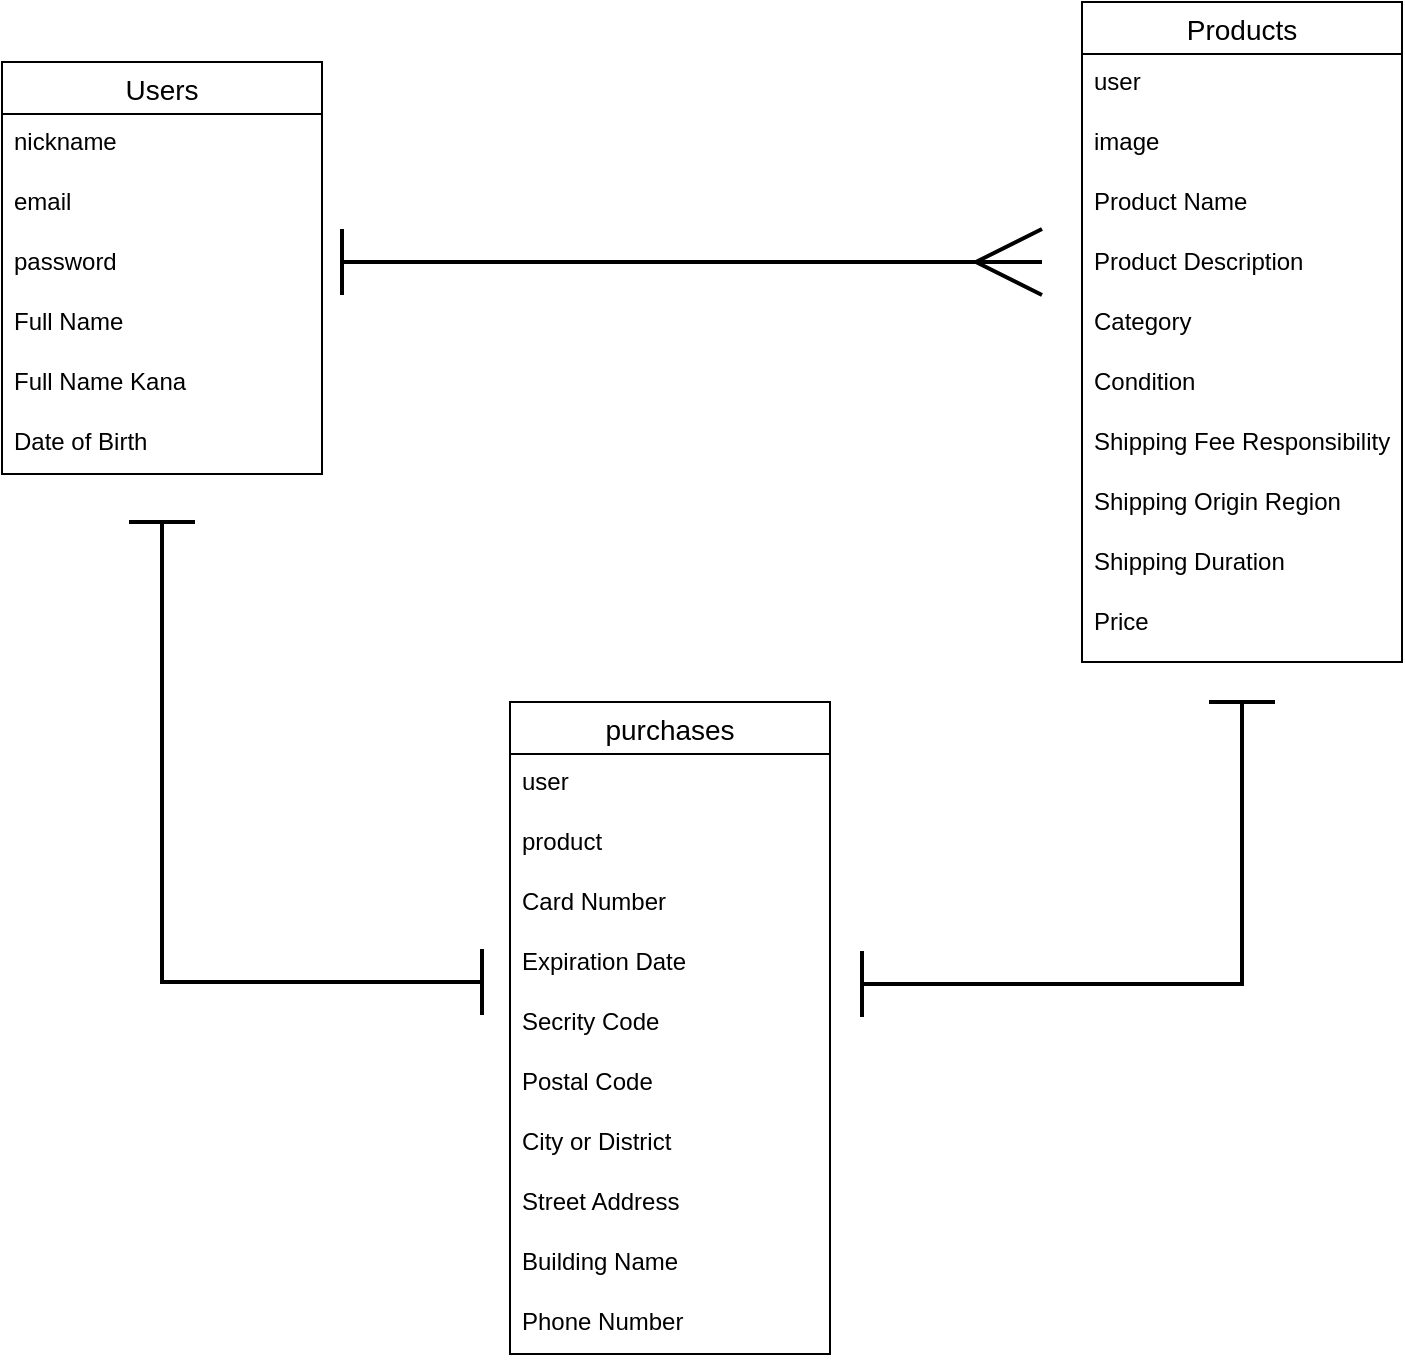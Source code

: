 <mxfile>
    <diagram id="C0V_ddlSkA2Mekc8LIzD" name="ページ1">
        <mxGraphModel dx="1227" dy="927" grid="1" gridSize="10" guides="1" tooltips="1" connect="1" arrows="1" fold="1" page="1" pageScale="1" pageWidth="827" pageHeight="1169" math="0" shadow="0">
            <root>
                <mxCell id="0"/>
                <mxCell id="1" parent="0"/>
                <mxCell id="56" value="Users" style="swimlane;fontStyle=0;childLayout=stackLayout;horizontal=1;startSize=26;horizontalStack=0;resizeParent=1;resizeParentMax=0;resizeLast=0;collapsible=1;marginBottom=0;align=center;fontSize=14;" vertex="1" parent="1">
                    <mxGeometry x="80" y="160" width="160" height="206" as="geometry"/>
                </mxCell>
                <mxCell id="57" value="nickname" style="text;strokeColor=none;fillColor=none;spacingLeft=4;spacingRight=4;overflow=hidden;rotatable=0;points=[[0,0.5],[1,0.5]];portConstraint=eastwest;fontSize=12;" vertex="1" parent="56">
                    <mxGeometry y="26" width="160" height="30" as="geometry"/>
                </mxCell>
                <mxCell id="58" value="email" style="text;strokeColor=none;fillColor=none;spacingLeft=4;spacingRight=4;overflow=hidden;rotatable=0;points=[[0,0.5],[1,0.5]];portConstraint=eastwest;fontSize=12;" vertex="1" parent="56">
                    <mxGeometry y="56" width="160" height="30" as="geometry"/>
                </mxCell>
                <mxCell id="59" value="password" style="text;strokeColor=none;fillColor=none;spacingLeft=4;spacingRight=4;overflow=hidden;rotatable=0;points=[[0,0.5],[1,0.5]];portConstraint=eastwest;fontSize=12;" vertex="1" parent="56">
                    <mxGeometry y="86" width="160" height="30" as="geometry"/>
                </mxCell>
                <mxCell id="60" value="Full Name" style="text;strokeColor=none;fillColor=none;spacingLeft=4;spacingRight=4;overflow=hidden;rotatable=0;points=[[0,0.5],[1,0.5]];portConstraint=eastwest;fontSize=12;" vertex="1" parent="56">
                    <mxGeometry y="116" width="160" height="30" as="geometry"/>
                </mxCell>
                <mxCell id="62" value="Full Name Kana" style="text;strokeColor=none;fillColor=none;spacingLeft=4;spacingRight=4;overflow=hidden;rotatable=0;points=[[0,0.5],[1,0.5]];portConstraint=eastwest;fontSize=12;" vertex="1" parent="56">
                    <mxGeometry y="146" width="160" height="30" as="geometry"/>
                </mxCell>
                <mxCell id="61" value="Date of Birth" style="text;strokeColor=none;fillColor=none;spacingLeft=4;spacingRight=4;overflow=hidden;rotatable=0;points=[[0,0.5],[1,0.5]];portConstraint=eastwest;fontSize=12;" vertex="1" parent="56">
                    <mxGeometry y="176" width="160" height="30" as="geometry"/>
                </mxCell>
                <mxCell id="63" value="Products" style="swimlane;fontStyle=0;childLayout=stackLayout;horizontal=1;startSize=26;horizontalStack=0;resizeParent=1;resizeParentMax=0;resizeLast=0;collapsible=1;marginBottom=0;align=center;fontSize=14;" vertex="1" parent="1">
                    <mxGeometry x="620" y="130" width="160" height="330" as="geometry"/>
                </mxCell>
                <mxCell id="64" value="user" style="text;strokeColor=none;fillColor=none;spacingLeft=4;spacingRight=4;overflow=hidden;rotatable=0;points=[[0,0.5],[1,0.5]];portConstraint=eastwest;fontSize=12;" vertex="1" parent="63">
                    <mxGeometry y="26" width="160" height="30" as="geometry"/>
                </mxCell>
                <mxCell id="65" value="image" style="text;strokeColor=none;fillColor=none;spacingLeft=4;spacingRight=4;overflow=hidden;rotatable=0;points=[[0,0.5],[1,0.5]];portConstraint=eastwest;fontSize=12;" vertex="1" parent="63">
                    <mxGeometry y="56" width="160" height="30" as="geometry"/>
                </mxCell>
                <mxCell id="67" value="Product Name" style="text;strokeColor=none;fillColor=none;spacingLeft=4;spacingRight=4;overflow=hidden;rotatable=0;points=[[0,0.5],[1,0.5]];portConstraint=eastwest;fontSize=12;" vertex="1" parent="63">
                    <mxGeometry y="86" width="160" height="30" as="geometry"/>
                </mxCell>
                <mxCell id="68" value="Product Description" style="text;strokeColor=none;fillColor=none;spacingLeft=4;spacingRight=4;overflow=hidden;rotatable=0;points=[[0,0.5],[1,0.5]];portConstraint=eastwest;fontSize=12;" vertex="1" parent="63">
                    <mxGeometry y="116" width="160" height="30" as="geometry"/>
                </mxCell>
                <mxCell id="69" value="Category" style="text;strokeColor=none;fillColor=none;spacingLeft=4;spacingRight=4;overflow=hidden;rotatable=0;points=[[0,0.5],[1,0.5]];portConstraint=eastwest;fontSize=12;" vertex="1" parent="63">
                    <mxGeometry y="146" width="160" height="30" as="geometry"/>
                </mxCell>
                <mxCell id="70" value="Condition" style="text;strokeColor=none;fillColor=none;spacingLeft=4;spacingRight=4;overflow=hidden;rotatable=0;points=[[0,0.5],[1,0.5]];portConstraint=eastwest;fontSize=12;" vertex="1" parent="63">
                    <mxGeometry y="176" width="160" height="30" as="geometry"/>
                </mxCell>
                <mxCell id="72" value="Shipping Fee Responsibility" style="text;strokeColor=none;fillColor=none;spacingLeft=4;spacingRight=4;overflow=hidden;rotatable=0;points=[[0,0.5],[1,0.5]];portConstraint=eastwest;fontSize=12;" vertex="1" parent="63">
                    <mxGeometry y="206" width="160" height="30" as="geometry"/>
                </mxCell>
                <mxCell id="73" value="Shipping Origin Region" style="text;strokeColor=none;fillColor=none;spacingLeft=4;spacingRight=4;overflow=hidden;rotatable=0;points=[[0,0.5],[1,0.5]];portConstraint=eastwest;fontSize=12;" vertex="1" parent="63">
                    <mxGeometry y="236" width="160" height="30" as="geometry"/>
                </mxCell>
                <mxCell id="71" value="Shipping Duration" style="text;strokeColor=none;fillColor=none;spacingLeft=4;spacingRight=4;overflow=hidden;rotatable=0;points=[[0,0.5],[1,0.5]];portConstraint=eastwest;fontSize=12;" vertex="1" parent="63">
                    <mxGeometry y="266" width="160" height="30" as="geometry"/>
                </mxCell>
                <mxCell id="93" value="Price" style="text;strokeColor=none;fillColor=none;spacingLeft=4;spacingRight=4;overflow=hidden;rotatable=0;points=[[0,0.5],[1,0.5]];portConstraint=eastwest;fontSize=12;" vertex="1" parent="63">
                    <mxGeometry y="296" width="160" height="34" as="geometry"/>
                </mxCell>
                <mxCell id="82" value="purchases" style="swimlane;fontStyle=0;childLayout=stackLayout;horizontal=1;startSize=26;horizontalStack=0;resizeParent=1;resizeParentMax=0;resizeLast=0;collapsible=1;marginBottom=0;align=center;fontSize=14;" vertex="1" parent="1">
                    <mxGeometry x="334" y="480" width="160" height="326" as="geometry"/>
                </mxCell>
                <mxCell id="83" value="user" style="text;strokeColor=none;fillColor=none;spacingLeft=4;spacingRight=4;overflow=hidden;rotatable=0;points=[[0,0.5],[1,0.5]];portConstraint=eastwest;fontSize=12;" vertex="1" parent="82">
                    <mxGeometry y="26" width="160" height="30" as="geometry"/>
                </mxCell>
                <mxCell id="84" value="product" style="text;strokeColor=none;fillColor=none;spacingLeft=4;spacingRight=4;overflow=hidden;rotatable=0;points=[[0,0.5],[1,0.5]];portConstraint=eastwest;fontSize=12;" vertex="1" parent="82">
                    <mxGeometry y="56" width="160" height="30" as="geometry"/>
                </mxCell>
                <mxCell id="85" value="Card Number" style="text;strokeColor=none;fillColor=none;spacingLeft=4;spacingRight=4;overflow=hidden;rotatable=0;points=[[0,0.5],[1,0.5]];portConstraint=eastwest;fontSize=12;" vertex="1" parent="82">
                    <mxGeometry y="86" width="160" height="30" as="geometry"/>
                </mxCell>
                <mxCell id="86" value="Expiration Date" style="text;strokeColor=none;fillColor=none;spacingLeft=4;spacingRight=4;overflow=hidden;rotatable=0;points=[[0,0.5],[1,0.5]];portConstraint=eastwest;fontSize=12;" vertex="1" parent="82">
                    <mxGeometry y="116" width="160" height="30" as="geometry"/>
                </mxCell>
                <mxCell id="87" value="Secrity Code" style="text;strokeColor=none;fillColor=none;spacingLeft=4;spacingRight=4;overflow=hidden;rotatable=0;points=[[0,0.5],[1,0.5]];portConstraint=eastwest;fontSize=12;" vertex="1" parent="82">
                    <mxGeometry y="146" width="160" height="30" as="geometry"/>
                </mxCell>
                <mxCell id="88" value="Postal Code" style="text;strokeColor=none;fillColor=none;spacingLeft=4;spacingRight=4;overflow=hidden;rotatable=0;points=[[0,0.5],[1,0.5]];portConstraint=eastwest;fontSize=12;" vertex="1" parent="82">
                    <mxGeometry y="176" width="160" height="30" as="geometry"/>
                </mxCell>
                <mxCell id="89" value="City or District" style="text;strokeColor=none;fillColor=none;spacingLeft=4;spacingRight=4;overflow=hidden;rotatable=0;points=[[0,0.5],[1,0.5]];portConstraint=eastwest;fontSize=12;" vertex="1" parent="82">
                    <mxGeometry y="206" width="160" height="30" as="geometry"/>
                </mxCell>
                <mxCell id="90" value="Street Address" style="text;strokeColor=none;fillColor=none;spacingLeft=4;spacingRight=4;overflow=hidden;rotatable=0;points=[[0,0.5],[1,0.5]];portConstraint=eastwest;fontSize=12;" vertex="1" parent="82">
                    <mxGeometry y="236" width="160" height="30" as="geometry"/>
                </mxCell>
                <mxCell id="91" value="Building Name" style="text;strokeColor=none;fillColor=none;spacingLeft=4;spacingRight=4;overflow=hidden;rotatable=0;points=[[0,0.5],[1,0.5]];portConstraint=eastwest;fontSize=12;" vertex="1" parent="82">
                    <mxGeometry y="266" width="160" height="30" as="geometry"/>
                </mxCell>
                <mxCell id="92" value="Phone Number" style="text;strokeColor=none;fillColor=none;spacingLeft=4;spacingRight=4;overflow=hidden;rotatable=0;points=[[0,0.5],[1,0.5]];portConstraint=eastwest;fontSize=12;" vertex="1" parent="82">
                    <mxGeometry y="296" width="160" height="30" as="geometry"/>
                </mxCell>
                <mxCell id="94" value="" style="endArrow=ERmany;html=1;rounded=0;startArrow=baseDash;startFill=0;endFill=0;targetPerimeterSpacing=0;strokeWidth=2;endSize=30;startSize=30;" edge="1" parent="1">
                    <mxGeometry relative="1" as="geometry">
                        <mxPoint x="250" y="260" as="sourcePoint"/>
                        <mxPoint x="600" y="260" as="targetPoint"/>
                    </mxGeometry>
                </mxCell>
                <mxCell id="96" value="" style="endArrow=baseDash;html=1;rounded=0;strokeWidth=2;startSize=30;endSize=30;targetPerimeterSpacing=0;edgeStyle=orthogonalEdgeStyle;startArrow=baseDash;startFill=0;endFill=0;" edge="1" parent="1">
                    <mxGeometry relative="1" as="geometry">
                        <mxPoint x="160" y="390" as="sourcePoint"/>
                        <mxPoint x="320" y="620" as="targetPoint"/>
                        <Array as="points">
                            <mxPoint x="160" y="620"/>
                            <mxPoint x="320" y="620"/>
                        </Array>
                    </mxGeometry>
                </mxCell>
                <mxCell id="97" value="" style="endArrow=baseDash;html=1;rounded=0;strokeWidth=2;startSize=30;endSize=30;targetPerimeterSpacing=0;edgeStyle=orthogonalEdgeStyle;startArrow=baseDash;startFill=0;endFill=0;" edge="1" parent="1">
                    <mxGeometry relative="1" as="geometry">
                        <mxPoint x="700" y="480" as="sourcePoint"/>
                        <mxPoint x="510" y="621" as="targetPoint"/>
                        <Array as="points">
                            <mxPoint x="700" y="621"/>
                            <mxPoint x="520" y="621"/>
                        </Array>
                    </mxGeometry>
                </mxCell>
            </root>
        </mxGraphModel>
    </diagram>
</mxfile>